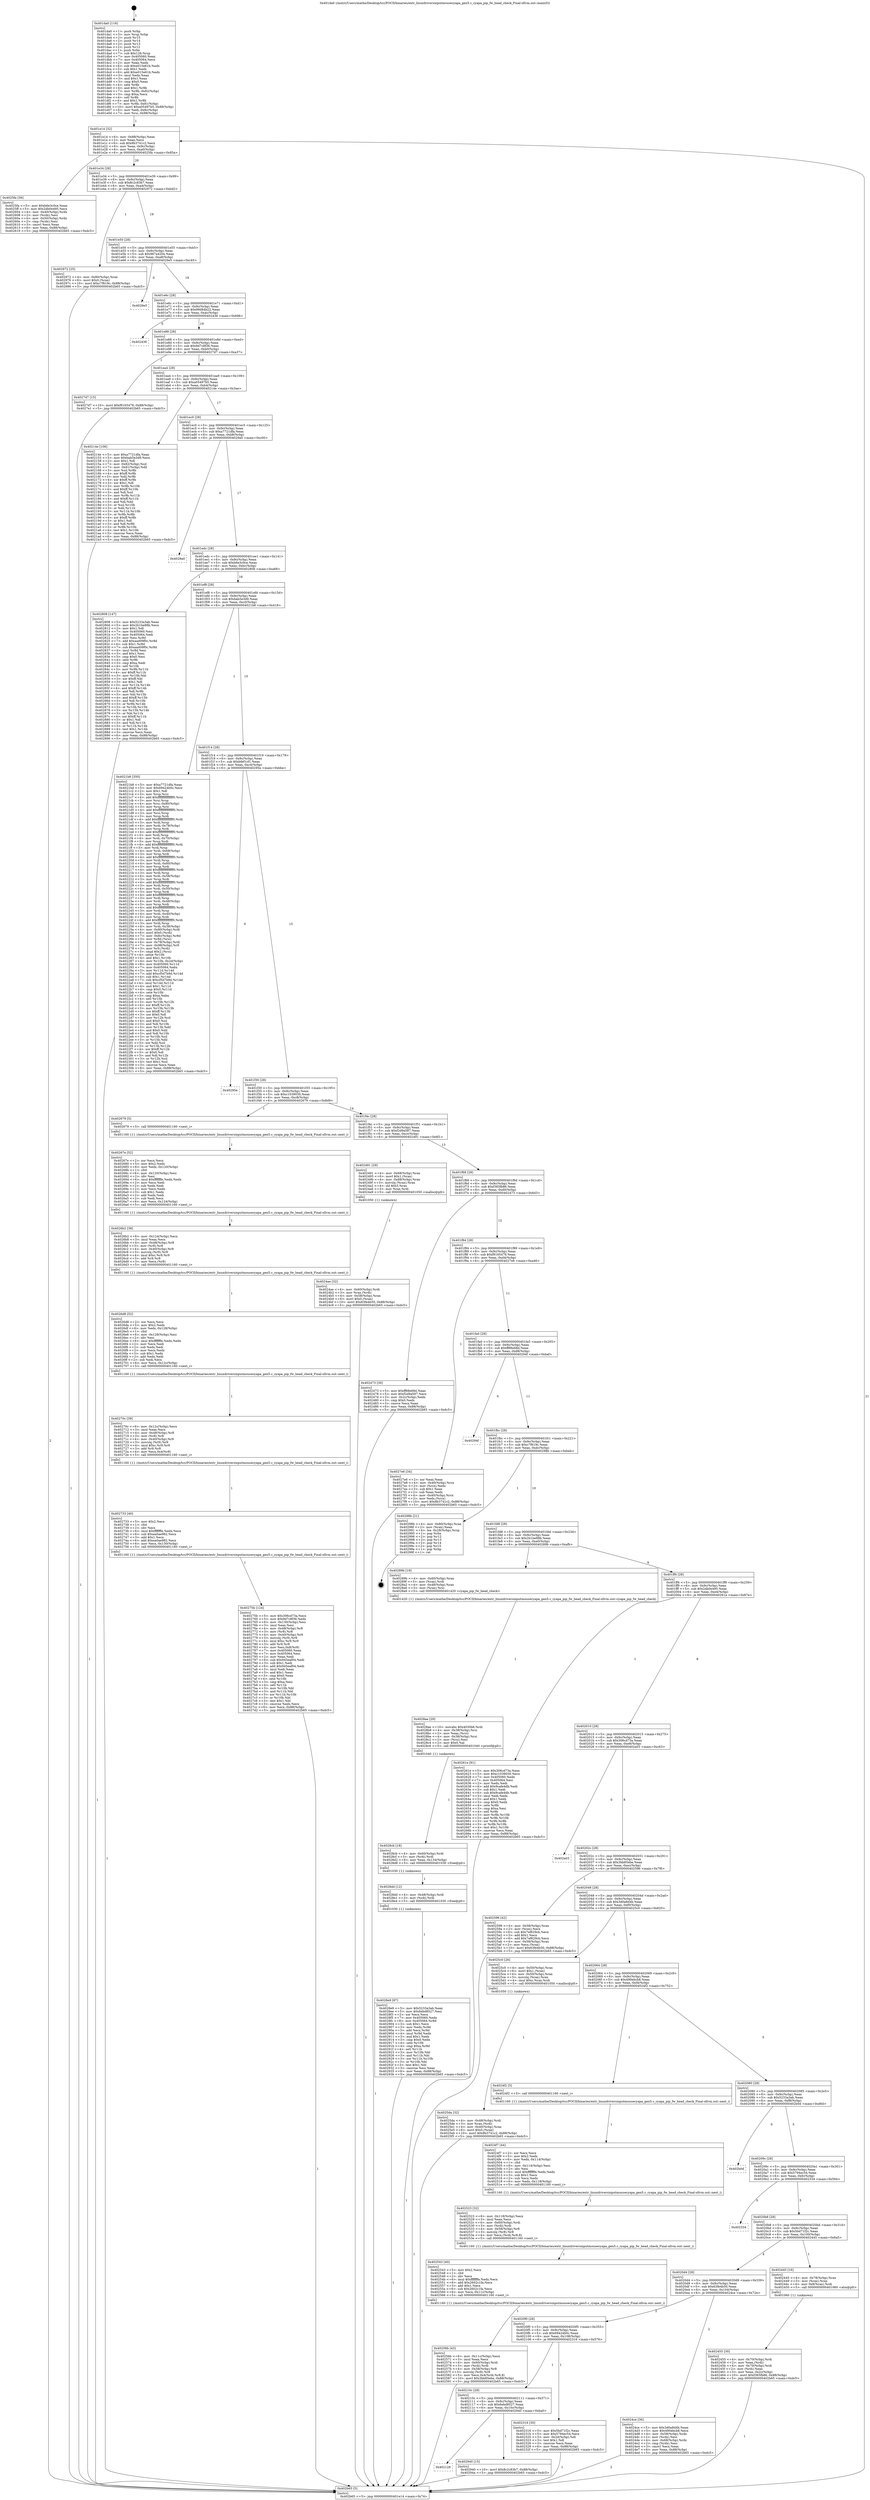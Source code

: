 digraph "0x401da0" {
  label = "0x401da0 (/mnt/c/Users/mathe/Desktop/tcc/POCII/binaries/extr_linuxdriversinputmousecyapa_gen5.c_cyapa_pip_fw_head_check_Final-ollvm.out::main(0))"
  labelloc = "t"
  node[shape=record]

  Entry [label="",width=0.3,height=0.3,shape=circle,fillcolor=black,style=filled]
  "0x401e14" [label="{
     0x401e14 [32]\l
     | [instrs]\l
     &nbsp;&nbsp;0x401e14 \<+6\>: mov -0x88(%rbp),%eax\l
     &nbsp;&nbsp;0x401e1a \<+2\>: mov %eax,%ecx\l
     &nbsp;&nbsp;0x401e1c \<+6\>: sub $0x8b3741c2,%ecx\l
     &nbsp;&nbsp;0x401e22 \<+6\>: mov %eax,-0x9c(%rbp)\l
     &nbsp;&nbsp;0x401e28 \<+6\>: mov %ecx,-0xa0(%rbp)\l
     &nbsp;&nbsp;0x401e2e \<+6\>: je 00000000004025fa \<main+0x85a\>\l
  }"]
  "0x4025fa" [label="{
     0x4025fa [36]\l
     | [instrs]\l
     &nbsp;&nbsp;0x4025fa \<+5\>: mov $0xb6e3c0ce,%eax\l
     &nbsp;&nbsp;0x4025ff \<+5\>: mov $0x2db0e495,%ecx\l
     &nbsp;&nbsp;0x402604 \<+4\>: mov -0x40(%rbp),%rdx\l
     &nbsp;&nbsp;0x402608 \<+2\>: mov (%rdx),%esi\l
     &nbsp;&nbsp;0x40260a \<+4\>: mov -0x50(%rbp),%rdx\l
     &nbsp;&nbsp;0x40260e \<+2\>: cmp (%rdx),%esi\l
     &nbsp;&nbsp;0x402610 \<+3\>: cmovl %ecx,%eax\l
     &nbsp;&nbsp;0x402613 \<+6\>: mov %eax,-0x88(%rbp)\l
     &nbsp;&nbsp;0x402619 \<+5\>: jmp 0000000000402b65 \<main+0xdc5\>\l
  }"]
  "0x401e34" [label="{
     0x401e34 [28]\l
     | [instrs]\l
     &nbsp;&nbsp;0x401e34 \<+5\>: jmp 0000000000401e39 \<main+0x99\>\l
     &nbsp;&nbsp;0x401e39 \<+6\>: mov -0x9c(%rbp),%eax\l
     &nbsp;&nbsp;0x401e3f \<+5\>: sub $0x8c2c83b7,%eax\l
     &nbsp;&nbsp;0x401e44 \<+6\>: mov %eax,-0xa4(%rbp)\l
     &nbsp;&nbsp;0x401e4a \<+6\>: je 0000000000402972 \<main+0xbd2\>\l
  }"]
  Exit [label="",width=0.3,height=0.3,shape=circle,fillcolor=black,style=filled,peripheries=2]
  "0x402972" [label="{
     0x402972 [25]\l
     | [instrs]\l
     &nbsp;&nbsp;0x402972 \<+4\>: mov -0x80(%rbp),%rax\l
     &nbsp;&nbsp;0x402976 \<+6\>: movl $0x0,(%rax)\l
     &nbsp;&nbsp;0x40297c \<+10\>: movl $0xc7f619c,-0x88(%rbp)\l
     &nbsp;&nbsp;0x402986 \<+5\>: jmp 0000000000402b65 \<main+0xdc5\>\l
  }"]
  "0x401e50" [label="{
     0x401e50 [28]\l
     | [instrs]\l
     &nbsp;&nbsp;0x401e50 \<+5\>: jmp 0000000000401e55 \<main+0xb5\>\l
     &nbsp;&nbsp;0x401e55 \<+6\>: mov -0x9c(%rbp),%eax\l
     &nbsp;&nbsp;0x401e5b \<+5\>: sub $0x967a420e,%eax\l
     &nbsp;&nbsp;0x401e60 \<+6\>: mov %eax,-0xa8(%rbp)\l
     &nbsp;&nbsp;0x401e66 \<+6\>: je 00000000004029e5 \<main+0xc45\>\l
  }"]
  "0x402128" [label="{
     0x402128\l
  }", style=dashed]
  "0x4029e5" [label="{
     0x4029e5\l
  }", style=dashed]
  "0x401e6c" [label="{
     0x401e6c [28]\l
     | [instrs]\l
     &nbsp;&nbsp;0x401e6c \<+5\>: jmp 0000000000401e71 \<main+0xd1\>\l
     &nbsp;&nbsp;0x401e71 \<+6\>: mov -0x9c(%rbp),%eax\l
     &nbsp;&nbsp;0x401e77 \<+5\>: sub $0x99d84b22,%eax\l
     &nbsp;&nbsp;0x401e7c \<+6\>: mov %eax,-0xac(%rbp)\l
     &nbsp;&nbsp;0x401e82 \<+6\>: je 0000000000402436 \<main+0x696\>\l
  }"]
  "0x402940" [label="{
     0x402940 [15]\l
     | [instrs]\l
     &nbsp;&nbsp;0x402940 \<+10\>: movl $0x8c2c83b7,-0x88(%rbp)\l
     &nbsp;&nbsp;0x40294a \<+5\>: jmp 0000000000402b65 \<main+0xdc5\>\l
  }"]
  "0x402436" [label="{
     0x402436\l
  }", style=dashed]
  "0x401e88" [label="{
     0x401e88 [28]\l
     | [instrs]\l
     &nbsp;&nbsp;0x401e88 \<+5\>: jmp 0000000000401e8d \<main+0xed\>\l
     &nbsp;&nbsp;0x401e8d \<+6\>: mov -0x9c(%rbp),%eax\l
     &nbsp;&nbsp;0x401e93 \<+5\>: sub $0x9d7c8f36,%eax\l
     &nbsp;&nbsp;0x401e98 \<+6\>: mov %eax,-0xb0(%rbp)\l
     &nbsp;&nbsp;0x401e9e \<+6\>: je 00000000004027d7 \<main+0xa37\>\l
  }"]
  "0x4028e9" [label="{
     0x4028e9 [87]\l
     | [instrs]\l
     &nbsp;&nbsp;0x4028e9 \<+5\>: mov $0x5233a3ab,%eax\l
     &nbsp;&nbsp;0x4028ee \<+5\>: mov $0x6ebd8527,%esi\l
     &nbsp;&nbsp;0x4028f3 \<+2\>: xor %ecx,%ecx\l
     &nbsp;&nbsp;0x4028f5 \<+7\>: mov 0x405060,%edx\l
     &nbsp;&nbsp;0x4028fc \<+8\>: mov 0x405064,%r8d\l
     &nbsp;&nbsp;0x402904 \<+3\>: sub $0x1,%ecx\l
     &nbsp;&nbsp;0x402907 \<+3\>: mov %edx,%r9d\l
     &nbsp;&nbsp;0x40290a \<+3\>: add %ecx,%r9d\l
     &nbsp;&nbsp;0x40290d \<+4\>: imul %r9d,%edx\l
     &nbsp;&nbsp;0x402911 \<+3\>: and $0x1,%edx\l
     &nbsp;&nbsp;0x402914 \<+3\>: cmp $0x0,%edx\l
     &nbsp;&nbsp;0x402917 \<+4\>: sete %r10b\l
     &nbsp;&nbsp;0x40291b \<+4\>: cmp $0xa,%r8d\l
     &nbsp;&nbsp;0x40291f \<+4\>: setl %r11b\l
     &nbsp;&nbsp;0x402923 \<+3\>: mov %r10b,%bl\l
     &nbsp;&nbsp;0x402926 \<+3\>: and %r11b,%bl\l
     &nbsp;&nbsp;0x402929 \<+3\>: xor %r11b,%r10b\l
     &nbsp;&nbsp;0x40292c \<+3\>: or %r10b,%bl\l
     &nbsp;&nbsp;0x40292f \<+3\>: test $0x1,%bl\l
     &nbsp;&nbsp;0x402932 \<+3\>: cmovne %esi,%eax\l
     &nbsp;&nbsp;0x402935 \<+6\>: mov %eax,-0x88(%rbp)\l
     &nbsp;&nbsp;0x40293b \<+5\>: jmp 0000000000402b65 \<main+0xdc5\>\l
  }"]
  "0x4027d7" [label="{
     0x4027d7 [15]\l
     | [instrs]\l
     &nbsp;&nbsp;0x4027d7 \<+10\>: movl $0xf9165478,-0x88(%rbp)\l
     &nbsp;&nbsp;0x4027e1 \<+5\>: jmp 0000000000402b65 \<main+0xdc5\>\l
  }"]
  "0x401ea4" [label="{
     0x401ea4 [28]\l
     | [instrs]\l
     &nbsp;&nbsp;0x401ea4 \<+5\>: jmp 0000000000401ea9 \<main+0x109\>\l
     &nbsp;&nbsp;0x401ea9 \<+6\>: mov -0x9c(%rbp),%eax\l
     &nbsp;&nbsp;0x401eaf \<+5\>: sub $0xa05497b5,%eax\l
     &nbsp;&nbsp;0x401eb4 \<+6\>: mov %eax,-0xb4(%rbp)\l
     &nbsp;&nbsp;0x401eba \<+6\>: je 000000000040214e \<main+0x3ae\>\l
  }"]
  "0x4028dd" [label="{
     0x4028dd [12]\l
     | [instrs]\l
     &nbsp;&nbsp;0x4028dd \<+4\>: mov -0x48(%rbp),%rdi\l
     &nbsp;&nbsp;0x4028e1 \<+3\>: mov (%rdi),%rdi\l
     &nbsp;&nbsp;0x4028e4 \<+5\>: call 0000000000401030 \<free@plt\>\l
     | [calls]\l
     &nbsp;&nbsp;0x401030 \{1\} (unknown)\l
  }"]
  "0x40214e" [label="{
     0x40214e [106]\l
     | [instrs]\l
     &nbsp;&nbsp;0x40214e \<+5\>: mov $0xa7721dfa,%eax\l
     &nbsp;&nbsp;0x402153 \<+5\>: mov $0xbab5e3d9,%ecx\l
     &nbsp;&nbsp;0x402158 \<+2\>: mov $0x1,%dl\l
     &nbsp;&nbsp;0x40215a \<+7\>: mov -0x82(%rbp),%sil\l
     &nbsp;&nbsp;0x402161 \<+7\>: mov -0x81(%rbp),%dil\l
     &nbsp;&nbsp;0x402168 \<+3\>: mov %sil,%r8b\l
     &nbsp;&nbsp;0x40216b \<+4\>: xor $0xff,%r8b\l
     &nbsp;&nbsp;0x40216f \<+3\>: mov %dil,%r9b\l
     &nbsp;&nbsp;0x402172 \<+4\>: xor $0xff,%r9b\l
     &nbsp;&nbsp;0x402176 \<+3\>: xor $0x1,%dl\l
     &nbsp;&nbsp;0x402179 \<+3\>: mov %r8b,%r10b\l
     &nbsp;&nbsp;0x40217c \<+4\>: and $0xff,%r10b\l
     &nbsp;&nbsp;0x402180 \<+3\>: and %dl,%sil\l
     &nbsp;&nbsp;0x402183 \<+3\>: mov %r9b,%r11b\l
     &nbsp;&nbsp;0x402186 \<+4\>: and $0xff,%r11b\l
     &nbsp;&nbsp;0x40218a \<+3\>: and %dl,%dil\l
     &nbsp;&nbsp;0x40218d \<+3\>: or %sil,%r10b\l
     &nbsp;&nbsp;0x402190 \<+3\>: or %dil,%r11b\l
     &nbsp;&nbsp;0x402193 \<+3\>: xor %r11b,%r10b\l
     &nbsp;&nbsp;0x402196 \<+3\>: or %r9b,%r8b\l
     &nbsp;&nbsp;0x402199 \<+4\>: xor $0xff,%r8b\l
     &nbsp;&nbsp;0x40219d \<+3\>: or $0x1,%dl\l
     &nbsp;&nbsp;0x4021a0 \<+3\>: and %dl,%r8b\l
     &nbsp;&nbsp;0x4021a3 \<+3\>: or %r8b,%r10b\l
     &nbsp;&nbsp;0x4021a6 \<+4\>: test $0x1,%r10b\l
     &nbsp;&nbsp;0x4021aa \<+3\>: cmovne %ecx,%eax\l
     &nbsp;&nbsp;0x4021ad \<+6\>: mov %eax,-0x88(%rbp)\l
     &nbsp;&nbsp;0x4021b3 \<+5\>: jmp 0000000000402b65 \<main+0xdc5\>\l
  }"]
  "0x401ec0" [label="{
     0x401ec0 [28]\l
     | [instrs]\l
     &nbsp;&nbsp;0x401ec0 \<+5\>: jmp 0000000000401ec5 \<main+0x125\>\l
     &nbsp;&nbsp;0x401ec5 \<+6\>: mov -0x9c(%rbp),%eax\l
     &nbsp;&nbsp;0x401ecb \<+5\>: sub $0xa7721dfa,%eax\l
     &nbsp;&nbsp;0x401ed0 \<+6\>: mov %eax,-0xb8(%rbp)\l
     &nbsp;&nbsp;0x401ed6 \<+6\>: je 00000000004029a0 \<main+0xc00\>\l
  }"]
  "0x402b65" [label="{
     0x402b65 [5]\l
     | [instrs]\l
     &nbsp;&nbsp;0x402b65 \<+5\>: jmp 0000000000401e14 \<main+0x74\>\l
  }"]
  "0x401da0" [label="{
     0x401da0 [116]\l
     | [instrs]\l
     &nbsp;&nbsp;0x401da0 \<+1\>: push %rbp\l
     &nbsp;&nbsp;0x401da1 \<+3\>: mov %rsp,%rbp\l
     &nbsp;&nbsp;0x401da4 \<+2\>: push %r15\l
     &nbsp;&nbsp;0x401da6 \<+2\>: push %r14\l
     &nbsp;&nbsp;0x401da8 \<+2\>: push %r13\l
     &nbsp;&nbsp;0x401daa \<+2\>: push %r12\l
     &nbsp;&nbsp;0x401dac \<+1\>: push %rbx\l
     &nbsp;&nbsp;0x401dad \<+7\>: sub $0x128,%rsp\l
     &nbsp;&nbsp;0x401db4 \<+7\>: mov 0x405060,%eax\l
     &nbsp;&nbsp;0x401dbb \<+7\>: mov 0x405064,%ecx\l
     &nbsp;&nbsp;0x401dc2 \<+2\>: mov %eax,%edx\l
     &nbsp;&nbsp;0x401dc4 \<+6\>: sub $0xe015e61b,%edx\l
     &nbsp;&nbsp;0x401dca \<+3\>: sub $0x1,%edx\l
     &nbsp;&nbsp;0x401dcd \<+6\>: add $0xe015e61b,%edx\l
     &nbsp;&nbsp;0x401dd3 \<+3\>: imul %edx,%eax\l
     &nbsp;&nbsp;0x401dd6 \<+3\>: and $0x1,%eax\l
     &nbsp;&nbsp;0x401dd9 \<+3\>: cmp $0x0,%eax\l
     &nbsp;&nbsp;0x401ddc \<+4\>: sete %r8b\l
     &nbsp;&nbsp;0x401de0 \<+4\>: and $0x1,%r8b\l
     &nbsp;&nbsp;0x401de4 \<+7\>: mov %r8b,-0x82(%rbp)\l
     &nbsp;&nbsp;0x401deb \<+3\>: cmp $0xa,%ecx\l
     &nbsp;&nbsp;0x401dee \<+4\>: setl %r8b\l
     &nbsp;&nbsp;0x401df2 \<+4\>: and $0x1,%r8b\l
     &nbsp;&nbsp;0x401df6 \<+7\>: mov %r8b,-0x81(%rbp)\l
     &nbsp;&nbsp;0x401dfd \<+10\>: movl $0xa05497b5,-0x88(%rbp)\l
     &nbsp;&nbsp;0x401e07 \<+6\>: mov %edi,-0x8c(%rbp)\l
     &nbsp;&nbsp;0x401e0d \<+7\>: mov %rsi,-0x98(%rbp)\l
  }"]
  "0x4028cb" [label="{
     0x4028cb [18]\l
     | [instrs]\l
     &nbsp;&nbsp;0x4028cb \<+4\>: mov -0x60(%rbp),%rdi\l
     &nbsp;&nbsp;0x4028cf \<+3\>: mov (%rdi),%rdi\l
     &nbsp;&nbsp;0x4028d2 \<+6\>: mov %eax,-0x134(%rbp)\l
     &nbsp;&nbsp;0x4028d8 \<+5\>: call 0000000000401030 \<free@plt\>\l
     | [calls]\l
     &nbsp;&nbsp;0x401030 \{1\} (unknown)\l
  }"]
  "0x4029a0" [label="{
     0x4029a0\l
  }", style=dashed]
  "0x401edc" [label="{
     0x401edc [28]\l
     | [instrs]\l
     &nbsp;&nbsp;0x401edc \<+5\>: jmp 0000000000401ee1 \<main+0x141\>\l
     &nbsp;&nbsp;0x401ee1 \<+6\>: mov -0x9c(%rbp),%eax\l
     &nbsp;&nbsp;0x401ee7 \<+5\>: sub $0xb6e3c0ce,%eax\l
     &nbsp;&nbsp;0x401eec \<+6\>: mov %eax,-0xbc(%rbp)\l
     &nbsp;&nbsp;0x401ef2 \<+6\>: je 0000000000402808 \<main+0xa68\>\l
  }"]
  "0x4028ae" [label="{
     0x4028ae [29]\l
     | [instrs]\l
     &nbsp;&nbsp;0x4028ae \<+10\>: movabs $0x4030b6,%rdi\l
     &nbsp;&nbsp;0x4028b8 \<+4\>: mov -0x38(%rbp),%rsi\l
     &nbsp;&nbsp;0x4028bc \<+2\>: mov %eax,(%rsi)\l
     &nbsp;&nbsp;0x4028be \<+4\>: mov -0x38(%rbp),%rsi\l
     &nbsp;&nbsp;0x4028c2 \<+2\>: mov (%rsi),%esi\l
     &nbsp;&nbsp;0x4028c4 \<+2\>: mov $0x0,%al\l
     &nbsp;&nbsp;0x4028c6 \<+5\>: call 0000000000401040 \<printf@plt\>\l
     | [calls]\l
     &nbsp;&nbsp;0x401040 \{1\} (unknown)\l
  }"]
  "0x402808" [label="{
     0x402808 [147]\l
     | [instrs]\l
     &nbsp;&nbsp;0x402808 \<+5\>: mov $0x5233a3ab,%eax\l
     &nbsp;&nbsp;0x40280d \<+5\>: mov $0x2b1be88b,%ecx\l
     &nbsp;&nbsp;0x402812 \<+2\>: mov $0x1,%dl\l
     &nbsp;&nbsp;0x402814 \<+7\>: mov 0x405060,%esi\l
     &nbsp;&nbsp;0x40281b \<+7\>: mov 0x405064,%edi\l
     &nbsp;&nbsp;0x402822 \<+3\>: mov %esi,%r8d\l
     &nbsp;&nbsp;0x402825 \<+7\>: add $0xaad09f0c,%r8d\l
     &nbsp;&nbsp;0x40282c \<+4\>: sub $0x1,%r8d\l
     &nbsp;&nbsp;0x402830 \<+7\>: sub $0xaad09f0c,%r8d\l
     &nbsp;&nbsp;0x402837 \<+4\>: imul %r8d,%esi\l
     &nbsp;&nbsp;0x40283b \<+3\>: and $0x1,%esi\l
     &nbsp;&nbsp;0x40283e \<+3\>: cmp $0x0,%esi\l
     &nbsp;&nbsp;0x402841 \<+4\>: sete %r9b\l
     &nbsp;&nbsp;0x402845 \<+3\>: cmp $0xa,%edi\l
     &nbsp;&nbsp;0x402848 \<+4\>: setl %r10b\l
     &nbsp;&nbsp;0x40284c \<+3\>: mov %r9b,%r11b\l
     &nbsp;&nbsp;0x40284f \<+4\>: xor $0xff,%r11b\l
     &nbsp;&nbsp;0x402853 \<+3\>: mov %r10b,%bl\l
     &nbsp;&nbsp;0x402856 \<+3\>: xor $0xff,%bl\l
     &nbsp;&nbsp;0x402859 \<+3\>: xor $0x1,%dl\l
     &nbsp;&nbsp;0x40285c \<+3\>: mov %r11b,%r14b\l
     &nbsp;&nbsp;0x40285f \<+4\>: and $0xff,%r14b\l
     &nbsp;&nbsp;0x402863 \<+3\>: and %dl,%r9b\l
     &nbsp;&nbsp;0x402866 \<+3\>: mov %bl,%r15b\l
     &nbsp;&nbsp;0x402869 \<+4\>: and $0xff,%r15b\l
     &nbsp;&nbsp;0x40286d \<+3\>: and %dl,%r10b\l
     &nbsp;&nbsp;0x402870 \<+3\>: or %r9b,%r14b\l
     &nbsp;&nbsp;0x402873 \<+3\>: or %r10b,%r15b\l
     &nbsp;&nbsp;0x402876 \<+3\>: xor %r15b,%r14b\l
     &nbsp;&nbsp;0x402879 \<+3\>: or %bl,%r11b\l
     &nbsp;&nbsp;0x40287c \<+4\>: xor $0xff,%r11b\l
     &nbsp;&nbsp;0x402880 \<+3\>: or $0x1,%dl\l
     &nbsp;&nbsp;0x402883 \<+3\>: and %dl,%r11b\l
     &nbsp;&nbsp;0x402886 \<+3\>: or %r11b,%r14b\l
     &nbsp;&nbsp;0x402889 \<+4\>: test $0x1,%r14b\l
     &nbsp;&nbsp;0x40288d \<+3\>: cmovne %ecx,%eax\l
     &nbsp;&nbsp;0x402890 \<+6\>: mov %eax,-0x88(%rbp)\l
     &nbsp;&nbsp;0x402896 \<+5\>: jmp 0000000000402b65 \<main+0xdc5\>\l
  }"]
  "0x401ef8" [label="{
     0x401ef8 [28]\l
     | [instrs]\l
     &nbsp;&nbsp;0x401ef8 \<+5\>: jmp 0000000000401efd \<main+0x15d\>\l
     &nbsp;&nbsp;0x401efd \<+6\>: mov -0x9c(%rbp),%eax\l
     &nbsp;&nbsp;0x401f03 \<+5\>: sub $0xbab5e3d9,%eax\l
     &nbsp;&nbsp;0x401f08 \<+6\>: mov %eax,-0xc0(%rbp)\l
     &nbsp;&nbsp;0x401f0e \<+6\>: je 00000000004021b8 \<main+0x418\>\l
  }"]
  "0x40275b" [label="{
     0x40275b [124]\l
     | [instrs]\l
     &nbsp;&nbsp;0x40275b \<+5\>: mov $0x306cd73a,%ecx\l
     &nbsp;&nbsp;0x402760 \<+5\>: mov $0x9d7c8f36,%edx\l
     &nbsp;&nbsp;0x402765 \<+6\>: mov -0x130(%rbp),%esi\l
     &nbsp;&nbsp;0x40276b \<+3\>: imul %eax,%esi\l
     &nbsp;&nbsp;0x40276e \<+4\>: mov -0x48(%rbp),%r8\l
     &nbsp;&nbsp;0x402772 \<+3\>: mov (%r8),%r8\l
     &nbsp;&nbsp;0x402775 \<+4\>: mov -0x40(%rbp),%r9\l
     &nbsp;&nbsp;0x402779 \<+3\>: movslq (%r9),%r9\l
     &nbsp;&nbsp;0x40277c \<+4\>: imul $0xc,%r9,%r9\l
     &nbsp;&nbsp;0x402780 \<+3\>: add %r9,%r8\l
     &nbsp;&nbsp;0x402783 \<+4\>: mov %esi,0x8(%r8)\l
     &nbsp;&nbsp;0x402787 \<+7\>: mov 0x405060,%eax\l
     &nbsp;&nbsp;0x40278e \<+7\>: mov 0x405064,%esi\l
     &nbsp;&nbsp;0x402795 \<+2\>: mov %eax,%edi\l
     &nbsp;&nbsp;0x402797 \<+6\>: sub $0x945eaf04,%edi\l
     &nbsp;&nbsp;0x40279d \<+3\>: sub $0x1,%edi\l
     &nbsp;&nbsp;0x4027a0 \<+6\>: add $0x945eaf04,%edi\l
     &nbsp;&nbsp;0x4027a6 \<+3\>: imul %edi,%eax\l
     &nbsp;&nbsp;0x4027a9 \<+3\>: and $0x1,%eax\l
     &nbsp;&nbsp;0x4027ac \<+3\>: cmp $0x0,%eax\l
     &nbsp;&nbsp;0x4027af \<+4\>: sete %r10b\l
     &nbsp;&nbsp;0x4027b3 \<+3\>: cmp $0xa,%esi\l
     &nbsp;&nbsp;0x4027b6 \<+4\>: setl %r11b\l
     &nbsp;&nbsp;0x4027ba \<+3\>: mov %r10b,%bl\l
     &nbsp;&nbsp;0x4027bd \<+3\>: and %r11b,%bl\l
     &nbsp;&nbsp;0x4027c0 \<+3\>: xor %r11b,%r10b\l
     &nbsp;&nbsp;0x4027c3 \<+3\>: or %r10b,%bl\l
     &nbsp;&nbsp;0x4027c6 \<+3\>: test $0x1,%bl\l
     &nbsp;&nbsp;0x4027c9 \<+3\>: cmovne %edx,%ecx\l
     &nbsp;&nbsp;0x4027cc \<+6\>: mov %ecx,-0x88(%rbp)\l
     &nbsp;&nbsp;0x4027d2 \<+5\>: jmp 0000000000402b65 \<main+0xdc5\>\l
  }"]
  "0x4021b8" [label="{
     0x4021b8 [350]\l
     | [instrs]\l
     &nbsp;&nbsp;0x4021b8 \<+5\>: mov $0xa7721dfa,%eax\l
     &nbsp;&nbsp;0x4021bd \<+5\>: mov $0x69424b0c,%ecx\l
     &nbsp;&nbsp;0x4021c2 \<+2\>: mov $0x1,%dl\l
     &nbsp;&nbsp;0x4021c4 \<+3\>: mov %rsp,%rsi\l
     &nbsp;&nbsp;0x4021c7 \<+4\>: add $0xfffffffffffffff0,%rsi\l
     &nbsp;&nbsp;0x4021cb \<+3\>: mov %rsi,%rsp\l
     &nbsp;&nbsp;0x4021ce \<+4\>: mov %rsi,-0x80(%rbp)\l
     &nbsp;&nbsp;0x4021d2 \<+3\>: mov %rsp,%rsi\l
     &nbsp;&nbsp;0x4021d5 \<+4\>: add $0xfffffffffffffff0,%rsi\l
     &nbsp;&nbsp;0x4021d9 \<+3\>: mov %rsi,%rsp\l
     &nbsp;&nbsp;0x4021dc \<+3\>: mov %rsp,%rdi\l
     &nbsp;&nbsp;0x4021df \<+4\>: add $0xfffffffffffffff0,%rdi\l
     &nbsp;&nbsp;0x4021e3 \<+3\>: mov %rdi,%rsp\l
     &nbsp;&nbsp;0x4021e6 \<+4\>: mov %rdi,-0x78(%rbp)\l
     &nbsp;&nbsp;0x4021ea \<+3\>: mov %rsp,%rdi\l
     &nbsp;&nbsp;0x4021ed \<+4\>: add $0xfffffffffffffff0,%rdi\l
     &nbsp;&nbsp;0x4021f1 \<+3\>: mov %rdi,%rsp\l
     &nbsp;&nbsp;0x4021f4 \<+4\>: mov %rdi,-0x70(%rbp)\l
     &nbsp;&nbsp;0x4021f8 \<+3\>: mov %rsp,%rdi\l
     &nbsp;&nbsp;0x4021fb \<+4\>: add $0xfffffffffffffff0,%rdi\l
     &nbsp;&nbsp;0x4021ff \<+3\>: mov %rdi,%rsp\l
     &nbsp;&nbsp;0x402202 \<+4\>: mov %rdi,-0x68(%rbp)\l
     &nbsp;&nbsp;0x402206 \<+3\>: mov %rsp,%rdi\l
     &nbsp;&nbsp;0x402209 \<+4\>: add $0xfffffffffffffff0,%rdi\l
     &nbsp;&nbsp;0x40220d \<+3\>: mov %rdi,%rsp\l
     &nbsp;&nbsp;0x402210 \<+4\>: mov %rdi,-0x60(%rbp)\l
     &nbsp;&nbsp;0x402214 \<+3\>: mov %rsp,%rdi\l
     &nbsp;&nbsp;0x402217 \<+4\>: add $0xfffffffffffffff0,%rdi\l
     &nbsp;&nbsp;0x40221b \<+3\>: mov %rdi,%rsp\l
     &nbsp;&nbsp;0x40221e \<+4\>: mov %rdi,-0x58(%rbp)\l
     &nbsp;&nbsp;0x402222 \<+3\>: mov %rsp,%rdi\l
     &nbsp;&nbsp;0x402225 \<+4\>: add $0xfffffffffffffff0,%rdi\l
     &nbsp;&nbsp;0x402229 \<+3\>: mov %rdi,%rsp\l
     &nbsp;&nbsp;0x40222c \<+4\>: mov %rdi,-0x50(%rbp)\l
     &nbsp;&nbsp;0x402230 \<+3\>: mov %rsp,%rdi\l
     &nbsp;&nbsp;0x402233 \<+4\>: add $0xfffffffffffffff0,%rdi\l
     &nbsp;&nbsp;0x402237 \<+3\>: mov %rdi,%rsp\l
     &nbsp;&nbsp;0x40223a \<+4\>: mov %rdi,-0x48(%rbp)\l
     &nbsp;&nbsp;0x40223e \<+3\>: mov %rsp,%rdi\l
     &nbsp;&nbsp;0x402241 \<+4\>: add $0xfffffffffffffff0,%rdi\l
     &nbsp;&nbsp;0x402245 \<+3\>: mov %rdi,%rsp\l
     &nbsp;&nbsp;0x402248 \<+4\>: mov %rdi,-0x40(%rbp)\l
     &nbsp;&nbsp;0x40224c \<+3\>: mov %rsp,%rdi\l
     &nbsp;&nbsp;0x40224f \<+4\>: add $0xfffffffffffffff0,%rdi\l
     &nbsp;&nbsp;0x402253 \<+3\>: mov %rdi,%rsp\l
     &nbsp;&nbsp;0x402256 \<+4\>: mov %rdi,-0x38(%rbp)\l
     &nbsp;&nbsp;0x40225a \<+4\>: mov -0x80(%rbp),%rdi\l
     &nbsp;&nbsp;0x40225e \<+6\>: movl $0x0,(%rdi)\l
     &nbsp;&nbsp;0x402264 \<+7\>: mov -0x8c(%rbp),%r8d\l
     &nbsp;&nbsp;0x40226b \<+3\>: mov %r8d,(%rsi)\l
     &nbsp;&nbsp;0x40226e \<+4\>: mov -0x78(%rbp),%rdi\l
     &nbsp;&nbsp;0x402272 \<+7\>: mov -0x98(%rbp),%r9\l
     &nbsp;&nbsp;0x402279 \<+3\>: mov %r9,(%rdi)\l
     &nbsp;&nbsp;0x40227c \<+3\>: cmpl $0x2,(%rsi)\l
     &nbsp;&nbsp;0x40227f \<+4\>: setne %r10b\l
     &nbsp;&nbsp;0x402283 \<+4\>: and $0x1,%r10b\l
     &nbsp;&nbsp;0x402287 \<+4\>: mov %r10b,-0x2d(%rbp)\l
     &nbsp;&nbsp;0x40228b \<+8\>: mov 0x405060,%r11d\l
     &nbsp;&nbsp;0x402293 \<+7\>: mov 0x405064,%ebx\l
     &nbsp;&nbsp;0x40229a \<+3\>: mov %r11d,%r14d\l
     &nbsp;&nbsp;0x40229d \<+7\>: add $0xcf5d7b9d,%r14d\l
     &nbsp;&nbsp;0x4022a4 \<+4\>: sub $0x1,%r14d\l
     &nbsp;&nbsp;0x4022a8 \<+7\>: sub $0xcf5d7b9d,%r14d\l
     &nbsp;&nbsp;0x4022af \<+4\>: imul %r14d,%r11d\l
     &nbsp;&nbsp;0x4022b3 \<+4\>: and $0x1,%r11d\l
     &nbsp;&nbsp;0x4022b7 \<+4\>: cmp $0x0,%r11d\l
     &nbsp;&nbsp;0x4022bb \<+4\>: sete %r10b\l
     &nbsp;&nbsp;0x4022bf \<+3\>: cmp $0xa,%ebx\l
     &nbsp;&nbsp;0x4022c2 \<+4\>: setl %r15b\l
     &nbsp;&nbsp;0x4022c6 \<+3\>: mov %r10b,%r12b\l
     &nbsp;&nbsp;0x4022c9 \<+4\>: xor $0xff,%r12b\l
     &nbsp;&nbsp;0x4022cd \<+3\>: mov %r15b,%r13b\l
     &nbsp;&nbsp;0x4022d0 \<+4\>: xor $0xff,%r13b\l
     &nbsp;&nbsp;0x4022d4 \<+3\>: xor $0x0,%dl\l
     &nbsp;&nbsp;0x4022d7 \<+3\>: mov %r12b,%sil\l
     &nbsp;&nbsp;0x4022da \<+4\>: and $0x0,%sil\l
     &nbsp;&nbsp;0x4022de \<+3\>: and %dl,%r10b\l
     &nbsp;&nbsp;0x4022e1 \<+3\>: mov %r13b,%dil\l
     &nbsp;&nbsp;0x4022e4 \<+4\>: and $0x0,%dil\l
     &nbsp;&nbsp;0x4022e8 \<+3\>: and %dl,%r15b\l
     &nbsp;&nbsp;0x4022eb \<+3\>: or %r10b,%sil\l
     &nbsp;&nbsp;0x4022ee \<+3\>: or %r15b,%dil\l
     &nbsp;&nbsp;0x4022f1 \<+3\>: xor %dil,%sil\l
     &nbsp;&nbsp;0x4022f4 \<+3\>: or %r13b,%r12b\l
     &nbsp;&nbsp;0x4022f7 \<+4\>: xor $0xff,%r12b\l
     &nbsp;&nbsp;0x4022fb \<+3\>: or $0x0,%dl\l
     &nbsp;&nbsp;0x4022fe \<+3\>: and %dl,%r12b\l
     &nbsp;&nbsp;0x402301 \<+3\>: or %r12b,%sil\l
     &nbsp;&nbsp;0x402304 \<+4\>: test $0x1,%sil\l
     &nbsp;&nbsp;0x402308 \<+3\>: cmovne %ecx,%eax\l
     &nbsp;&nbsp;0x40230b \<+6\>: mov %eax,-0x88(%rbp)\l
     &nbsp;&nbsp;0x402311 \<+5\>: jmp 0000000000402b65 \<main+0xdc5\>\l
  }"]
  "0x401f14" [label="{
     0x401f14 [28]\l
     | [instrs]\l
     &nbsp;&nbsp;0x401f14 \<+5\>: jmp 0000000000401f19 \<main+0x179\>\l
     &nbsp;&nbsp;0x401f19 \<+6\>: mov -0x9c(%rbp),%eax\l
     &nbsp;&nbsp;0x401f1f \<+5\>: sub $0xbfef1cf1,%eax\l
     &nbsp;&nbsp;0x401f24 \<+6\>: mov %eax,-0xc4(%rbp)\l
     &nbsp;&nbsp;0x401f2a \<+6\>: je 000000000040295e \<main+0xbbe\>\l
  }"]
  "0x402733" [label="{
     0x402733 [40]\l
     | [instrs]\l
     &nbsp;&nbsp;0x402733 \<+5\>: mov $0x2,%ecx\l
     &nbsp;&nbsp;0x402738 \<+1\>: cltd\l
     &nbsp;&nbsp;0x402739 \<+2\>: idiv %ecx\l
     &nbsp;&nbsp;0x40273b \<+6\>: imul $0xfffffffe,%edx,%ecx\l
     &nbsp;&nbsp;0x402741 \<+6\>: sub $0xea0ae982,%ecx\l
     &nbsp;&nbsp;0x402747 \<+3\>: add $0x1,%ecx\l
     &nbsp;&nbsp;0x40274a \<+6\>: add $0xea0ae982,%ecx\l
     &nbsp;&nbsp;0x402750 \<+6\>: mov %ecx,-0x130(%rbp)\l
     &nbsp;&nbsp;0x402756 \<+5\>: call 0000000000401160 \<next_i\>\l
     | [calls]\l
     &nbsp;&nbsp;0x401160 \{1\} (/mnt/c/Users/mathe/Desktop/tcc/POCII/binaries/extr_linuxdriversinputmousecyapa_gen5.c_cyapa_pip_fw_head_check_Final-ollvm.out::next_i)\l
  }"]
  "0x40270c" [label="{
     0x40270c [39]\l
     | [instrs]\l
     &nbsp;&nbsp;0x40270c \<+6\>: mov -0x12c(%rbp),%ecx\l
     &nbsp;&nbsp;0x402712 \<+3\>: imul %eax,%ecx\l
     &nbsp;&nbsp;0x402715 \<+4\>: mov -0x48(%rbp),%r8\l
     &nbsp;&nbsp;0x402719 \<+3\>: mov (%r8),%r8\l
     &nbsp;&nbsp;0x40271c \<+4\>: mov -0x40(%rbp),%r9\l
     &nbsp;&nbsp;0x402720 \<+3\>: movslq (%r9),%r9\l
     &nbsp;&nbsp;0x402723 \<+4\>: imul $0xc,%r9,%r9\l
     &nbsp;&nbsp;0x402727 \<+3\>: add %r9,%r8\l
     &nbsp;&nbsp;0x40272a \<+4\>: mov %ecx,0x4(%r8)\l
     &nbsp;&nbsp;0x40272e \<+5\>: call 0000000000401160 \<next_i\>\l
     | [calls]\l
     &nbsp;&nbsp;0x401160 \{1\} (/mnt/c/Users/mathe/Desktop/tcc/POCII/binaries/extr_linuxdriversinputmousecyapa_gen5.c_cyapa_pip_fw_head_check_Final-ollvm.out::next_i)\l
  }"]
  "0x40295e" [label="{
     0x40295e\l
  }", style=dashed]
  "0x401f30" [label="{
     0x401f30 [28]\l
     | [instrs]\l
     &nbsp;&nbsp;0x401f30 \<+5\>: jmp 0000000000401f35 \<main+0x195\>\l
     &nbsp;&nbsp;0x401f35 \<+6\>: mov -0x9c(%rbp),%eax\l
     &nbsp;&nbsp;0x401f3b \<+5\>: sub $0xc1039030,%eax\l
     &nbsp;&nbsp;0x401f40 \<+6\>: mov %eax,-0xc8(%rbp)\l
     &nbsp;&nbsp;0x401f46 \<+6\>: je 0000000000402679 \<main+0x8d9\>\l
  }"]
  "0x4026d8" [label="{
     0x4026d8 [52]\l
     | [instrs]\l
     &nbsp;&nbsp;0x4026d8 \<+2\>: xor %ecx,%ecx\l
     &nbsp;&nbsp;0x4026da \<+5\>: mov $0x2,%edx\l
     &nbsp;&nbsp;0x4026df \<+6\>: mov %edx,-0x128(%rbp)\l
     &nbsp;&nbsp;0x4026e5 \<+1\>: cltd\l
     &nbsp;&nbsp;0x4026e6 \<+6\>: mov -0x128(%rbp),%esi\l
     &nbsp;&nbsp;0x4026ec \<+2\>: idiv %esi\l
     &nbsp;&nbsp;0x4026ee \<+6\>: imul $0xfffffffe,%edx,%edx\l
     &nbsp;&nbsp;0x4026f4 \<+2\>: mov %ecx,%edi\l
     &nbsp;&nbsp;0x4026f6 \<+2\>: sub %edx,%edi\l
     &nbsp;&nbsp;0x4026f8 \<+2\>: mov %ecx,%edx\l
     &nbsp;&nbsp;0x4026fa \<+3\>: sub $0x1,%edx\l
     &nbsp;&nbsp;0x4026fd \<+2\>: add %edx,%edi\l
     &nbsp;&nbsp;0x4026ff \<+2\>: sub %edi,%ecx\l
     &nbsp;&nbsp;0x402701 \<+6\>: mov %ecx,-0x12c(%rbp)\l
     &nbsp;&nbsp;0x402707 \<+5\>: call 0000000000401160 \<next_i\>\l
     | [calls]\l
     &nbsp;&nbsp;0x401160 \{1\} (/mnt/c/Users/mathe/Desktop/tcc/POCII/binaries/extr_linuxdriversinputmousecyapa_gen5.c_cyapa_pip_fw_head_check_Final-ollvm.out::next_i)\l
  }"]
  "0x402679" [label="{
     0x402679 [5]\l
     | [instrs]\l
     &nbsp;&nbsp;0x402679 \<+5\>: call 0000000000401160 \<next_i\>\l
     | [calls]\l
     &nbsp;&nbsp;0x401160 \{1\} (/mnt/c/Users/mathe/Desktop/tcc/POCII/binaries/extr_linuxdriversinputmousecyapa_gen5.c_cyapa_pip_fw_head_check_Final-ollvm.out::next_i)\l
  }"]
  "0x401f4c" [label="{
     0x401f4c [28]\l
     | [instrs]\l
     &nbsp;&nbsp;0x401f4c \<+5\>: jmp 0000000000401f51 \<main+0x1b1\>\l
     &nbsp;&nbsp;0x401f51 \<+6\>: mov -0x9c(%rbp),%eax\l
     &nbsp;&nbsp;0x401f57 \<+5\>: sub $0xf2d9a587,%eax\l
     &nbsp;&nbsp;0x401f5c \<+6\>: mov %eax,-0xcc(%rbp)\l
     &nbsp;&nbsp;0x401f62 \<+6\>: je 0000000000402491 \<main+0x6f1\>\l
  }"]
  "0x4026b2" [label="{
     0x4026b2 [38]\l
     | [instrs]\l
     &nbsp;&nbsp;0x4026b2 \<+6\>: mov -0x124(%rbp),%ecx\l
     &nbsp;&nbsp;0x4026b8 \<+3\>: imul %eax,%ecx\l
     &nbsp;&nbsp;0x4026bb \<+4\>: mov -0x48(%rbp),%r8\l
     &nbsp;&nbsp;0x4026bf \<+3\>: mov (%r8),%r8\l
     &nbsp;&nbsp;0x4026c2 \<+4\>: mov -0x40(%rbp),%r9\l
     &nbsp;&nbsp;0x4026c6 \<+3\>: movslq (%r9),%r9\l
     &nbsp;&nbsp;0x4026c9 \<+4\>: imul $0xc,%r9,%r9\l
     &nbsp;&nbsp;0x4026cd \<+3\>: add %r9,%r8\l
     &nbsp;&nbsp;0x4026d0 \<+3\>: mov %ecx,(%r8)\l
     &nbsp;&nbsp;0x4026d3 \<+5\>: call 0000000000401160 \<next_i\>\l
     | [calls]\l
     &nbsp;&nbsp;0x401160 \{1\} (/mnt/c/Users/mathe/Desktop/tcc/POCII/binaries/extr_linuxdriversinputmousecyapa_gen5.c_cyapa_pip_fw_head_check_Final-ollvm.out::next_i)\l
  }"]
  "0x402491" [label="{
     0x402491 [29]\l
     | [instrs]\l
     &nbsp;&nbsp;0x402491 \<+4\>: mov -0x68(%rbp),%rax\l
     &nbsp;&nbsp;0x402495 \<+6\>: movl $0x1,(%rax)\l
     &nbsp;&nbsp;0x40249b \<+4\>: mov -0x68(%rbp),%rax\l
     &nbsp;&nbsp;0x40249f \<+3\>: movslq (%rax),%rax\l
     &nbsp;&nbsp;0x4024a2 \<+4\>: shl $0x3,%rax\l
     &nbsp;&nbsp;0x4024a6 \<+3\>: mov %rax,%rdi\l
     &nbsp;&nbsp;0x4024a9 \<+5\>: call 0000000000401050 \<malloc@plt\>\l
     | [calls]\l
     &nbsp;&nbsp;0x401050 \{1\} (unknown)\l
  }"]
  "0x401f68" [label="{
     0x401f68 [28]\l
     | [instrs]\l
     &nbsp;&nbsp;0x401f68 \<+5\>: jmp 0000000000401f6d \<main+0x1cd\>\l
     &nbsp;&nbsp;0x401f6d \<+6\>: mov -0x9c(%rbp),%eax\l
     &nbsp;&nbsp;0x401f73 \<+5\>: sub $0xf365fb86,%eax\l
     &nbsp;&nbsp;0x401f78 \<+6\>: mov %eax,-0xd0(%rbp)\l
     &nbsp;&nbsp;0x401f7e \<+6\>: je 0000000000402473 \<main+0x6d3\>\l
  }"]
  "0x40267e" [label="{
     0x40267e [52]\l
     | [instrs]\l
     &nbsp;&nbsp;0x40267e \<+2\>: xor %ecx,%ecx\l
     &nbsp;&nbsp;0x402680 \<+5\>: mov $0x2,%edx\l
     &nbsp;&nbsp;0x402685 \<+6\>: mov %edx,-0x120(%rbp)\l
     &nbsp;&nbsp;0x40268b \<+1\>: cltd\l
     &nbsp;&nbsp;0x40268c \<+6\>: mov -0x120(%rbp),%esi\l
     &nbsp;&nbsp;0x402692 \<+2\>: idiv %esi\l
     &nbsp;&nbsp;0x402694 \<+6\>: imul $0xfffffffe,%edx,%edx\l
     &nbsp;&nbsp;0x40269a \<+2\>: mov %ecx,%edi\l
     &nbsp;&nbsp;0x40269c \<+2\>: sub %edx,%edi\l
     &nbsp;&nbsp;0x40269e \<+2\>: mov %ecx,%edx\l
     &nbsp;&nbsp;0x4026a0 \<+3\>: sub $0x1,%edx\l
     &nbsp;&nbsp;0x4026a3 \<+2\>: add %edx,%edi\l
     &nbsp;&nbsp;0x4026a5 \<+2\>: sub %edi,%ecx\l
     &nbsp;&nbsp;0x4026a7 \<+6\>: mov %ecx,-0x124(%rbp)\l
     &nbsp;&nbsp;0x4026ad \<+5\>: call 0000000000401160 \<next_i\>\l
     | [calls]\l
     &nbsp;&nbsp;0x401160 \{1\} (/mnt/c/Users/mathe/Desktop/tcc/POCII/binaries/extr_linuxdriversinputmousecyapa_gen5.c_cyapa_pip_fw_head_check_Final-ollvm.out::next_i)\l
  }"]
  "0x402473" [label="{
     0x402473 [30]\l
     | [instrs]\l
     &nbsp;&nbsp;0x402473 \<+5\>: mov $0xff88e68d,%eax\l
     &nbsp;&nbsp;0x402478 \<+5\>: mov $0xf2d9a587,%ecx\l
     &nbsp;&nbsp;0x40247d \<+3\>: mov -0x2c(%rbp),%edx\l
     &nbsp;&nbsp;0x402480 \<+3\>: cmp $0x0,%edx\l
     &nbsp;&nbsp;0x402483 \<+3\>: cmove %ecx,%eax\l
     &nbsp;&nbsp;0x402486 \<+6\>: mov %eax,-0x88(%rbp)\l
     &nbsp;&nbsp;0x40248c \<+5\>: jmp 0000000000402b65 \<main+0xdc5\>\l
  }"]
  "0x401f84" [label="{
     0x401f84 [28]\l
     | [instrs]\l
     &nbsp;&nbsp;0x401f84 \<+5\>: jmp 0000000000401f89 \<main+0x1e9\>\l
     &nbsp;&nbsp;0x401f89 \<+6\>: mov -0x9c(%rbp),%eax\l
     &nbsp;&nbsp;0x401f8f \<+5\>: sub $0xf9165478,%eax\l
     &nbsp;&nbsp;0x401f94 \<+6\>: mov %eax,-0xd4(%rbp)\l
     &nbsp;&nbsp;0x401f9a \<+6\>: je 00000000004027e6 \<main+0xa46\>\l
  }"]
  "0x4025da" [label="{
     0x4025da [32]\l
     | [instrs]\l
     &nbsp;&nbsp;0x4025da \<+4\>: mov -0x48(%rbp),%rdi\l
     &nbsp;&nbsp;0x4025de \<+3\>: mov %rax,(%rdi)\l
     &nbsp;&nbsp;0x4025e1 \<+4\>: mov -0x40(%rbp),%rax\l
     &nbsp;&nbsp;0x4025e5 \<+6\>: movl $0x0,(%rax)\l
     &nbsp;&nbsp;0x4025eb \<+10\>: movl $0x8b3741c2,-0x88(%rbp)\l
     &nbsp;&nbsp;0x4025f5 \<+5\>: jmp 0000000000402b65 \<main+0xdc5\>\l
  }"]
  "0x4027e6" [label="{
     0x4027e6 [34]\l
     | [instrs]\l
     &nbsp;&nbsp;0x4027e6 \<+2\>: xor %eax,%eax\l
     &nbsp;&nbsp;0x4027e8 \<+4\>: mov -0x40(%rbp),%rcx\l
     &nbsp;&nbsp;0x4027ec \<+2\>: mov (%rcx),%edx\l
     &nbsp;&nbsp;0x4027ee \<+3\>: sub $0x1,%eax\l
     &nbsp;&nbsp;0x4027f1 \<+2\>: sub %eax,%edx\l
     &nbsp;&nbsp;0x4027f3 \<+4\>: mov -0x40(%rbp),%rcx\l
     &nbsp;&nbsp;0x4027f7 \<+2\>: mov %edx,(%rcx)\l
     &nbsp;&nbsp;0x4027f9 \<+10\>: movl $0x8b3741c2,-0x88(%rbp)\l
     &nbsp;&nbsp;0x402803 \<+5\>: jmp 0000000000402b65 \<main+0xdc5\>\l
  }"]
  "0x401fa0" [label="{
     0x401fa0 [28]\l
     | [instrs]\l
     &nbsp;&nbsp;0x401fa0 \<+5\>: jmp 0000000000401fa5 \<main+0x205\>\l
     &nbsp;&nbsp;0x401fa5 \<+6\>: mov -0x9c(%rbp),%eax\l
     &nbsp;&nbsp;0x401fab \<+5\>: sub $0xff88e68d,%eax\l
     &nbsp;&nbsp;0x401fb0 \<+6\>: mov %eax,-0xd8(%rbp)\l
     &nbsp;&nbsp;0x401fb6 \<+6\>: je 000000000040294f \<main+0xbaf\>\l
  }"]
  "0x40256b" [label="{
     0x40256b [43]\l
     | [instrs]\l
     &nbsp;&nbsp;0x40256b \<+6\>: mov -0x11c(%rbp),%ecx\l
     &nbsp;&nbsp;0x402571 \<+3\>: imul %eax,%ecx\l
     &nbsp;&nbsp;0x402574 \<+4\>: mov -0x60(%rbp),%rdi\l
     &nbsp;&nbsp;0x402578 \<+3\>: mov (%rdi),%rdi\l
     &nbsp;&nbsp;0x40257b \<+4\>: mov -0x58(%rbp),%r8\l
     &nbsp;&nbsp;0x40257f \<+3\>: movslq (%r8),%r8\l
     &nbsp;&nbsp;0x402582 \<+5\>: mov %ecx,0x4(%rdi,%r8,8)\l
     &nbsp;&nbsp;0x402587 \<+10\>: movl $0x3bb85ebe,-0x88(%rbp)\l
     &nbsp;&nbsp;0x402591 \<+5\>: jmp 0000000000402b65 \<main+0xdc5\>\l
  }"]
  "0x40294f" [label="{
     0x40294f\l
  }", style=dashed]
  "0x401fbc" [label="{
     0x401fbc [28]\l
     | [instrs]\l
     &nbsp;&nbsp;0x401fbc \<+5\>: jmp 0000000000401fc1 \<main+0x221\>\l
     &nbsp;&nbsp;0x401fc1 \<+6\>: mov -0x9c(%rbp),%eax\l
     &nbsp;&nbsp;0x401fc7 \<+5\>: sub $0xc7f619c,%eax\l
     &nbsp;&nbsp;0x401fcc \<+6\>: mov %eax,-0xdc(%rbp)\l
     &nbsp;&nbsp;0x401fd2 \<+6\>: je 000000000040298b \<main+0xbeb\>\l
  }"]
  "0x402543" [label="{
     0x402543 [40]\l
     | [instrs]\l
     &nbsp;&nbsp;0x402543 \<+5\>: mov $0x2,%ecx\l
     &nbsp;&nbsp;0x402548 \<+1\>: cltd\l
     &nbsp;&nbsp;0x402549 \<+2\>: idiv %ecx\l
     &nbsp;&nbsp;0x40254b \<+6\>: imul $0xfffffffe,%edx,%ecx\l
     &nbsp;&nbsp;0x402551 \<+6\>: add $0x2602c1fa,%ecx\l
     &nbsp;&nbsp;0x402557 \<+3\>: add $0x1,%ecx\l
     &nbsp;&nbsp;0x40255a \<+6\>: sub $0x2602c1fa,%ecx\l
     &nbsp;&nbsp;0x402560 \<+6\>: mov %ecx,-0x11c(%rbp)\l
     &nbsp;&nbsp;0x402566 \<+5\>: call 0000000000401160 \<next_i\>\l
     | [calls]\l
     &nbsp;&nbsp;0x401160 \{1\} (/mnt/c/Users/mathe/Desktop/tcc/POCII/binaries/extr_linuxdriversinputmousecyapa_gen5.c_cyapa_pip_fw_head_check_Final-ollvm.out::next_i)\l
  }"]
  "0x40298b" [label="{
     0x40298b [21]\l
     | [instrs]\l
     &nbsp;&nbsp;0x40298b \<+4\>: mov -0x80(%rbp),%rax\l
     &nbsp;&nbsp;0x40298f \<+2\>: mov (%rax),%eax\l
     &nbsp;&nbsp;0x402991 \<+4\>: lea -0x28(%rbp),%rsp\l
     &nbsp;&nbsp;0x402995 \<+1\>: pop %rbx\l
     &nbsp;&nbsp;0x402996 \<+2\>: pop %r12\l
     &nbsp;&nbsp;0x402998 \<+2\>: pop %r13\l
     &nbsp;&nbsp;0x40299a \<+2\>: pop %r14\l
     &nbsp;&nbsp;0x40299c \<+2\>: pop %r15\l
     &nbsp;&nbsp;0x40299e \<+1\>: pop %rbp\l
     &nbsp;&nbsp;0x40299f \<+1\>: ret\l
  }"]
  "0x401fd8" [label="{
     0x401fd8 [28]\l
     | [instrs]\l
     &nbsp;&nbsp;0x401fd8 \<+5\>: jmp 0000000000401fdd \<main+0x23d\>\l
     &nbsp;&nbsp;0x401fdd \<+6\>: mov -0x9c(%rbp),%eax\l
     &nbsp;&nbsp;0x401fe3 \<+5\>: sub $0x2b1be88b,%eax\l
     &nbsp;&nbsp;0x401fe8 \<+6\>: mov %eax,-0xe0(%rbp)\l
     &nbsp;&nbsp;0x401fee \<+6\>: je 000000000040289b \<main+0xafb\>\l
  }"]
  "0x402523" [label="{
     0x402523 [32]\l
     | [instrs]\l
     &nbsp;&nbsp;0x402523 \<+6\>: mov -0x118(%rbp),%ecx\l
     &nbsp;&nbsp;0x402529 \<+3\>: imul %eax,%ecx\l
     &nbsp;&nbsp;0x40252c \<+4\>: mov -0x60(%rbp),%rdi\l
     &nbsp;&nbsp;0x402530 \<+3\>: mov (%rdi),%rdi\l
     &nbsp;&nbsp;0x402533 \<+4\>: mov -0x58(%rbp),%r8\l
     &nbsp;&nbsp;0x402537 \<+3\>: movslq (%r8),%r8\l
     &nbsp;&nbsp;0x40253a \<+4\>: mov %ecx,(%rdi,%r8,8)\l
     &nbsp;&nbsp;0x40253e \<+5\>: call 0000000000401160 \<next_i\>\l
     | [calls]\l
     &nbsp;&nbsp;0x401160 \{1\} (/mnt/c/Users/mathe/Desktop/tcc/POCII/binaries/extr_linuxdriversinputmousecyapa_gen5.c_cyapa_pip_fw_head_check_Final-ollvm.out::next_i)\l
  }"]
  "0x40289b" [label="{
     0x40289b [19]\l
     | [instrs]\l
     &nbsp;&nbsp;0x40289b \<+4\>: mov -0x60(%rbp),%rax\l
     &nbsp;&nbsp;0x40289f \<+3\>: mov (%rax),%rdi\l
     &nbsp;&nbsp;0x4028a2 \<+4\>: mov -0x48(%rbp),%rax\l
     &nbsp;&nbsp;0x4028a6 \<+3\>: mov (%rax),%rsi\l
     &nbsp;&nbsp;0x4028a9 \<+5\>: call 0000000000401420 \<cyapa_pip_fw_head_check\>\l
     | [calls]\l
     &nbsp;&nbsp;0x401420 \{1\} (/mnt/c/Users/mathe/Desktop/tcc/POCII/binaries/extr_linuxdriversinputmousecyapa_gen5.c_cyapa_pip_fw_head_check_Final-ollvm.out::cyapa_pip_fw_head_check)\l
  }"]
  "0x401ff4" [label="{
     0x401ff4 [28]\l
     | [instrs]\l
     &nbsp;&nbsp;0x401ff4 \<+5\>: jmp 0000000000401ff9 \<main+0x259\>\l
     &nbsp;&nbsp;0x401ff9 \<+6\>: mov -0x9c(%rbp),%eax\l
     &nbsp;&nbsp;0x401fff \<+5\>: sub $0x2db0e495,%eax\l
     &nbsp;&nbsp;0x402004 \<+6\>: mov %eax,-0xe4(%rbp)\l
     &nbsp;&nbsp;0x40200a \<+6\>: je 000000000040261e \<main+0x87e\>\l
  }"]
  "0x4024f7" [label="{
     0x4024f7 [44]\l
     | [instrs]\l
     &nbsp;&nbsp;0x4024f7 \<+2\>: xor %ecx,%ecx\l
     &nbsp;&nbsp;0x4024f9 \<+5\>: mov $0x2,%edx\l
     &nbsp;&nbsp;0x4024fe \<+6\>: mov %edx,-0x114(%rbp)\l
     &nbsp;&nbsp;0x402504 \<+1\>: cltd\l
     &nbsp;&nbsp;0x402505 \<+6\>: mov -0x114(%rbp),%esi\l
     &nbsp;&nbsp;0x40250b \<+2\>: idiv %esi\l
     &nbsp;&nbsp;0x40250d \<+6\>: imul $0xfffffffe,%edx,%edx\l
     &nbsp;&nbsp;0x402513 \<+3\>: sub $0x1,%ecx\l
     &nbsp;&nbsp;0x402516 \<+2\>: sub %ecx,%edx\l
     &nbsp;&nbsp;0x402518 \<+6\>: mov %edx,-0x118(%rbp)\l
     &nbsp;&nbsp;0x40251e \<+5\>: call 0000000000401160 \<next_i\>\l
     | [calls]\l
     &nbsp;&nbsp;0x401160 \{1\} (/mnt/c/Users/mathe/Desktop/tcc/POCII/binaries/extr_linuxdriversinputmousecyapa_gen5.c_cyapa_pip_fw_head_check_Final-ollvm.out::next_i)\l
  }"]
  "0x40261e" [label="{
     0x40261e [91]\l
     | [instrs]\l
     &nbsp;&nbsp;0x40261e \<+5\>: mov $0x306cd73a,%eax\l
     &nbsp;&nbsp;0x402623 \<+5\>: mov $0xc1039030,%ecx\l
     &nbsp;&nbsp;0x402628 \<+7\>: mov 0x405060,%edx\l
     &nbsp;&nbsp;0x40262f \<+7\>: mov 0x405064,%esi\l
     &nbsp;&nbsp;0x402636 \<+2\>: mov %edx,%edi\l
     &nbsp;&nbsp;0x402638 \<+6\>: add $0x9cafe4db,%edi\l
     &nbsp;&nbsp;0x40263e \<+3\>: sub $0x1,%edi\l
     &nbsp;&nbsp;0x402641 \<+6\>: sub $0x9cafe4db,%edi\l
     &nbsp;&nbsp;0x402647 \<+3\>: imul %edi,%edx\l
     &nbsp;&nbsp;0x40264a \<+3\>: and $0x1,%edx\l
     &nbsp;&nbsp;0x40264d \<+3\>: cmp $0x0,%edx\l
     &nbsp;&nbsp;0x402650 \<+4\>: sete %r8b\l
     &nbsp;&nbsp;0x402654 \<+3\>: cmp $0xa,%esi\l
     &nbsp;&nbsp;0x402657 \<+4\>: setl %r9b\l
     &nbsp;&nbsp;0x40265b \<+3\>: mov %r8b,%r10b\l
     &nbsp;&nbsp;0x40265e \<+3\>: and %r9b,%r10b\l
     &nbsp;&nbsp;0x402661 \<+3\>: xor %r9b,%r8b\l
     &nbsp;&nbsp;0x402664 \<+3\>: or %r8b,%r10b\l
     &nbsp;&nbsp;0x402667 \<+4\>: test $0x1,%r10b\l
     &nbsp;&nbsp;0x40266b \<+3\>: cmovne %ecx,%eax\l
     &nbsp;&nbsp;0x40266e \<+6\>: mov %eax,-0x88(%rbp)\l
     &nbsp;&nbsp;0x402674 \<+5\>: jmp 0000000000402b65 \<main+0xdc5\>\l
  }"]
  "0x402010" [label="{
     0x402010 [28]\l
     | [instrs]\l
     &nbsp;&nbsp;0x402010 \<+5\>: jmp 0000000000402015 \<main+0x275\>\l
     &nbsp;&nbsp;0x402015 \<+6\>: mov -0x9c(%rbp),%eax\l
     &nbsp;&nbsp;0x40201b \<+5\>: sub $0x306cd73a,%eax\l
     &nbsp;&nbsp;0x402020 \<+6\>: mov %eax,-0xe8(%rbp)\l
     &nbsp;&nbsp;0x402026 \<+6\>: je 0000000000402a03 \<main+0xc63\>\l
  }"]
  "0x4024ae" [label="{
     0x4024ae [32]\l
     | [instrs]\l
     &nbsp;&nbsp;0x4024ae \<+4\>: mov -0x60(%rbp),%rdi\l
     &nbsp;&nbsp;0x4024b2 \<+3\>: mov %rax,(%rdi)\l
     &nbsp;&nbsp;0x4024b5 \<+4\>: mov -0x58(%rbp),%rax\l
     &nbsp;&nbsp;0x4024b9 \<+6\>: movl $0x0,(%rax)\l
     &nbsp;&nbsp;0x4024bf \<+10\>: movl $0x63fe4b50,-0x88(%rbp)\l
     &nbsp;&nbsp;0x4024c9 \<+5\>: jmp 0000000000402b65 \<main+0xdc5\>\l
  }"]
  "0x402a03" [label="{
     0x402a03\l
  }", style=dashed]
  "0x40202c" [label="{
     0x40202c [28]\l
     | [instrs]\l
     &nbsp;&nbsp;0x40202c \<+5\>: jmp 0000000000402031 \<main+0x291\>\l
     &nbsp;&nbsp;0x402031 \<+6\>: mov -0x9c(%rbp),%eax\l
     &nbsp;&nbsp;0x402037 \<+5\>: sub $0x3bb85ebe,%eax\l
     &nbsp;&nbsp;0x40203c \<+6\>: mov %eax,-0xec(%rbp)\l
     &nbsp;&nbsp;0x402042 \<+6\>: je 0000000000402596 \<main+0x7f6\>\l
  }"]
  "0x402455" [label="{
     0x402455 [30]\l
     | [instrs]\l
     &nbsp;&nbsp;0x402455 \<+4\>: mov -0x70(%rbp),%rdi\l
     &nbsp;&nbsp;0x402459 \<+2\>: mov %eax,(%rdi)\l
     &nbsp;&nbsp;0x40245b \<+4\>: mov -0x70(%rbp),%rdi\l
     &nbsp;&nbsp;0x40245f \<+2\>: mov (%rdi),%eax\l
     &nbsp;&nbsp;0x402461 \<+3\>: mov %eax,-0x2c(%rbp)\l
     &nbsp;&nbsp;0x402464 \<+10\>: movl $0xf365fb86,-0x88(%rbp)\l
     &nbsp;&nbsp;0x40246e \<+5\>: jmp 0000000000402b65 \<main+0xdc5\>\l
  }"]
  "0x402596" [label="{
     0x402596 [42]\l
     | [instrs]\l
     &nbsp;&nbsp;0x402596 \<+4\>: mov -0x58(%rbp),%rax\l
     &nbsp;&nbsp;0x40259a \<+2\>: mov (%rax),%ecx\l
     &nbsp;&nbsp;0x40259c \<+6\>: sub $0x7ef629cb,%ecx\l
     &nbsp;&nbsp;0x4025a2 \<+3\>: add $0x1,%ecx\l
     &nbsp;&nbsp;0x4025a5 \<+6\>: add $0x7ef629cb,%ecx\l
     &nbsp;&nbsp;0x4025ab \<+4\>: mov -0x58(%rbp),%rax\l
     &nbsp;&nbsp;0x4025af \<+2\>: mov %ecx,(%rax)\l
     &nbsp;&nbsp;0x4025b1 \<+10\>: movl $0x63fe4b50,-0x88(%rbp)\l
     &nbsp;&nbsp;0x4025bb \<+5\>: jmp 0000000000402b65 \<main+0xdc5\>\l
  }"]
  "0x402048" [label="{
     0x402048 [28]\l
     | [instrs]\l
     &nbsp;&nbsp;0x402048 \<+5\>: jmp 000000000040204d \<main+0x2ad\>\l
     &nbsp;&nbsp;0x40204d \<+6\>: mov -0x9c(%rbp),%eax\l
     &nbsp;&nbsp;0x402053 \<+5\>: sub $0x3d0a8d4b,%eax\l
     &nbsp;&nbsp;0x402058 \<+6\>: mov %eax,-0xf0(%rbp)\l
     &nbsp;&nbsp;0x40205e \<+6\>: je 00000000004025c0 \<main+0x820\>\l
  }"]
  "0x40210c" [label="{
     0x40210c [28]\l
     | [instrs]\l
     &nbsp;&nbsp;0x40210c \<+5\>: jmp 0000000000402111 \<main+0x371\>\l
     &nbsp;&nbsp;0x402111 \<+6\>: mov -0x9c(%rbp),%eax\l
     &nbsp;&nbsp;0x402117 \<+5\>: sub $0x6ebd8527,%eax\l
     &nbsp;&nbsp;0x40211c \<+6\>: mov %eax,-0x10c(%rbp)\l
     &nbsp;&nbsp;0x402122 \<+6\>: je 0000000000402940 \<main+0xba0\>\l
  }"]
  "0x4025c0" [label="{
     0x4025c0 [26]\l
     | [instrs]\l
     &nbsp;&nbsp;0x4025c0 \<+4\>: mov -0x50(%rbp),%rax\l
     &nbsp;&nbsp;0x4025c4 \<+6\>: movl $0x1,(%rax)\l
     &nbsp;&nbsp;0x4025ca \<+4\>: mov -0x50(%rbp),%rax\l
     &nbsp;&nbsp;0x4025ce \<+3\>: movslq (%rax),%rax\l
     &nbsp;&nbsp;0x4025d1 \<+4\>: imul $0xc,%rax,%rdi\l
     &nbsp;&nbsp;0x4025d5 \<+5\>: call 0000000000401050 \<malloc@plt\>\l
     | [calls]\l
     &nbsp;&nbsp;0x401050 \{1\} (unknown)\l
  }"]
  "0x402064" [label="{
     0x402064 [28]\l
     | [instrs]\l
     &nbsp;&nbsp;0x402064 \<+5\>: jmp 0000000000402069 \<main+0x2c9\>\l
     &nbsp;&nbsp;0x402069 \<+6\>: mov -0x9c(%rbp),%eax\l
     &nbsp;&nbsp;0x40206f \<+5\>: sub $0x490ebcb8,%eax\l
     &nbsp;&nbsp;0x402074 \<+6\>: mov %eax,-0xf4(%rbp)\l
     &nbsp;&nbsp;0x40207a \<+6\>: je 00000000004024f2 \<main+0x752\>\l
  }"]
  "0x402316" [label="{
     0x402316 [30]\l
     | [instrs]\l
     &nbsp;&nbsp;0x402316 \<+5\>: mov $0x5bd71f2c,%eax\l
     &nbsp;&nbsp;0x40231b \<+5\>: mov $0x5794ec54,%ecx\l
     &nbsp;&nbsp;0x402320 \<+3\>: mov -0x2d(%rbp),%dl\l
     &nbsp;&nbsp;0x402323 \<+3\>: test $0x1,%dl\l
     &nbsp;&nbsp;0x402326 \<+3\>: cmovne %ecx,%eax\l
     &nbsp;&nbsp;0x402329 \<+6\>: mov %eax,-0x88(%rbp)\l
     &nbsp;&nbsp;0x40232f \<+5\>: jmp 0000000000402b65 \<main+0xdc5\>\l
  }"]
  "0x4024f2" [label="{
     0x4024f2 [5]\l
     | [instrs]\l
     &nbsp;&nbsp;0x4024f2 \<+5\>: call 0000000000401160 \<next_i\>\l
     | [calls]\l
     &nbsp;&nbsp;0x401160 \{1\} (/mnt/c/Users/mathe/Desktop/tcc/POCII/binaries/extr_linuxdriversinputmousecyapa_gen5.c_cyapa_pip_fw_head_check_Final-ollvm.out::next_i)\l
  }"]
  "0x402080" [label="{
     0x402080 [28]\l
     | [instrs]\l
     &nbsp;&nbsp;0x402080 \<+5\>: jmp 0000000000402085 \<main+0x2e5\>\l
     &nbsp;&nbsp;0x402085 \<+6\>: mov -0x9c(%rbp),%eax\l
     &nbsp;&nbsp;0x40208b \<+5\>: sub $0x5233a3ab,%eax\l
     &nbsp;&nbsp;0x402090 \<+6\>: mov %eax,-0xf8(%rbp)\l
     &nbsp;&nbsp;0x402096 \<+6\>: je 0000000000402b0d \<main+0xd6d\>\l
  }"]
  "0x4020f0" [label="{
     0x4020f0 [28]\l
     | [instrs]\l
     &nbsp;&nbsp;0x4020f0 \<+5\>: jmp 00000000004020f5 \<main+0x355\>\l
     &nbsp;&nbsp;0x4020f5 \<+6\>: mov -0x9c(%rbp),%eax\l
     &nbsp;&nbsp;0x4020fb \<+5\>: sub $0x69424b0c,%eax\l
     &nbsp;&nbsp;0x402100 \<+6\>: mov %eax,-0x108(%rbp)\l
     &nbsp;&nbsp;0x402106 \<+6\>: je 0000000000402316 \<main+0x576\>\l
  }"]
  "0x402b0d" [label="{
     0x402b0d\l
  }", style=dashed]
  "0x40209c" [label="{
     0x40209c [28]\l
     | [instrs]\l
     &nbsp;&nbsp;0x40209c \<+5\>: jmp 00000000004020a1 \<main+0x301\>\l
     &nbsp;&nbsp;0x4020a1 \<+6\>: mov -0x9c(%rbp),%eax\l
     &nbsp;&nbsp;0x4020a7 \<+5\>: sub $0x5794ec54,%eax\l
     &nbsp;&nbsp;0x4020ac \<+6\>: mov %eax,-0xfc(%rbp)\l
     &nbsp;&nbsp;0x4020b2 \<+6\>: je 0000000000402334 \<main+0x594\>\l
  }"]
  "0x4024ce" [label="{
     0x4024ce [36]\l
     | [instrs]\l
     &nbsp;&nbsp;0x4024ce \<+5\>: mov $0x3d0a8d4b,%eax\l
     &nbsp;&nbsp;0x4024d3 \<+5\>: mov $0x490ebcb8,%ecx\l
     &nbsp;&nbsp;0x4024d8 \<+4\>: mov -0x58(%rbp),%rdx\l
     &nbsp;&nbsp;0x4024dc \<+2\>: mov (%rdx),%esi\l
     &nbsp;&nbsp;0x4024de \<+4\>: mov -0x68(%rbp),%rdx\l
     &nbsp;&nbsp;0x4024e2 \<+2\>: cmp (%rdx),%esi\l
     &nbsp;&nbsp;0x4024e4 \<+3\>: cmovl %ecx,%eax\l
     &nbsp;&nbsp;0x4024e7 \<+6\>: mov %eax,-0x88(%rbp)\l
     &nbsp;&nbsp;0x4024ed \<+5\>: jmp 0000000000402b65 \<main+0xdc5\>\l
  }"]
  "0x402334" [label="{
     0x402334\l
  }", style=dashed]
  "0x4020b8" [label="{
     0x4020b8 [28]\l
     | [instrs]\l
     &nbsp;&nbsp;0x4020b8 \<+5\>: jmp 00000000004020bd \<main+0x31d\>\l
     &nbsp;&nbsp;0x4020bd \<+6\>: mov -0x9c(%rbp),%eax\l
     &nbsp;&nbsp;0x4020c3 \<+5\>: sub $0x5bd71f2c,%eax\l
     &nbsp;&nbsp;0x4020c8 \<+6\>: mov %eax,-0x100(%rbp)\l
     &nbsp;&nbsp;0x4020ce \<+6\>: je 0000000000402445 \<main+0x6a5\>\l
  }"]
  "0x4020d4" [label="{
     0x4020d4 [28]\l
     | [instrs]\l
     &nbsp;&nbsp;0x4020d4 \<+5\>: jmp 00000000004020d9 \<main+0x339\>\l
     &nbsp;&nbsp;0x4020d9 \<+6\>: mov -0x9c(%rbp),%eax\l
     &nbsp;&nbsp;0x4020df \<+5\>: sub $0x63fe4b50,%eax\l
     &nbsp;&nbsp;0x4020e4 \<+6\>: mov %eax,-0x104(%rbp)\l
     &nbsp;&nbsp;0x4020ea \<+6\>: je 00000000004024ce \<main+0x72e\>\l
  }"]
  "0x402445" [label="{
     0x402445 [16]\l
     | [instrs]\l
     &nbsp;&nbsp;0x402445 \<+4\>: mov -0x78(%rbp),%rax\l
     &nbsp;&nbsp;0x402449 \<+3\>: mov (%rax),%rax\l
     &nbsp;&nbsp;0x40244c \<+4\>: mov 0x8(%rax),%rdi\l
     &nbsp;&nbsp;0x402450 \<+5\>: call 0000000000401060 \<atoi@plt\>\l
     | [calls]\l
     &nbsp;&nbsp;0x401060 \{1\} (unknown)\l
  }"]
  Entry -> "0x401da0" [label=" 1"]
  "0x401e14" -> "0x4025fa" [label=" 2"]
  "0x401e14" -> "0x401e34" [label=" 20"]
  "0x40298b" -> Exit [label=" 1"]
  "0x401e34" -> "0x402972" [label=" 1"]
  "0x401e34" -> "0x401e50" [label=" 19"]
  "0x402972" -> "0x402b65" [label=" 1"]
  "0x401e50" -> "0x4029e5" [label=" 0"]
  "0x401e50" -> "0x401e6c" [label=" 19"]
  "0x402940" -> "0x402b65" [label=" 1"]
  "0x401e6c" -> "0x402436" [label=" 0"]
  "0x401e6c" -> "0x401e88" [label=" 19"]
  "0x40210c" -> "0x402128" [label=" 0"]
  "0x401e88" -> "0x4027d7" [label=" 1"]
  "0x401e88" -> "0x401ea4" [label=" 18"]
  "0x40210c" -> "0x402940" [label=" 1"]
  "0x401ea4" -> "0x40214e" [label=" 1"]
  "0x401ea4" -> "0x401ec0" [label=" 17"]
  "0x40214e" -> "0x402b65" [label=" 1"]
  "0x401da0" -> "0x401e14" [label=" 1"]
  "0x402b65" -> "0x401e14" [label=" 21"]
  "0x4028e9" -> "0x402b65" [label=" 1"]
  "0x401ec0" -> "0x4029a0" [label=" 0"]
  "0x401ec0" -> "0x401edc" [label=" 17"]
  "0x4028dd" -> "0x4028e9" [label=" 1"]
  "0x401edc" -> "0x402808" [label=" 1"]
  "0x401edc" -> "0x401ef8" [label=" 16"]
  "0x4028cb" -> "0x4028dd" [label=" 1"]
  "0x401ef8" -> "0x4021b8" [label=" 1"]
  "0x401ef8" -> "0x401f14" [label=" 15"]
  "0x4028ae" -> "0x4028cb" [label=" 1"]
  "0x4021b8" -> "0x402b65" [label=" 1"]
  "0x40289b" -> "0x4028ae" [label=" 1"]
  "0x401f14" -> "0x40295e" [label=" 0"]
  "0x401f14" -> "0x401f30" [label=" 15"]
  "0x402808" -> "0x402b65" [label=" 1"]
  "0x401f30" -> "0x402679" [label=" 1"]
  "0x401f30" -> "0x401f4c" [label=" 14"]
  "0x4027e6" -> "0x402b65" [label=" 1"]
  "0x401f4c" -> "0x402491" [label=" 1"]
  "0x401f4c" -> "0x401f68" [label=" 13"]
  "0x4027d7" -> "0x402b65" [label=" 1"]
  "0x401f68" -> "0x402473" [label=" 1"]
  "0x401f68" -> "0x401f84" [label=" 12"]
  "0x40275b" -> "0x402b65" [label=" 1"]
  "0x401f84" -> "0x4027e6" [label=" 1"]
  "0x401f84" -> "0x401fa0" [label=" 11"]
  "0x402733" -> "0x40275b" [label=" 1"]
  "0x401fa0" -> "0x40294f" [label=" 0"]
  "0x401fa0" -> "0x401fbc" [label=" 11"]
  "0x40270c" -> "0x402733" [label=" 1"]
  "0x401fbc" -> "0x40298b" [label=" 1"]
  "0x401fbc" -> "0x401fd8" [label=" 10"]
  "0x4026d8" -> "0x40270c" [label=" 1"]
  "0x401fd8" -> "0x40289b" [label=" 1"]
  "0x401fd8" -> "0x401ff4" [label=" 9"]
  "0x4026b2" -> "0x4026d8" [label=" 1"]
  "0x401ff4" -> "0x40261e" [label=" 1"]
  "0x401ff4" -> "0x402010" [label=" 8"]
  "0x40267e" -> "0x4026b2" [label=" 1"]
  "0x402010" -> "0x402a03" [label=" 0"]
  "0x402010" -> "0x40202c" [label=" 8"]
  "0x402679" -> "0x40267e" [label=" 1"]
  "0x40202c" -> "0x402596" [label=" 1"]
  "0x40202c" -> "0x402048" [label=" 7"]
  "0x40261e" -> "0x402b65" [label=" 1"]
  "0x402048" -> "0x4025c0" [label=" 1"]
  "0x402048" -> "0x402064" [label=" 6"]
  "0x4025fa" -> "0x402b65" [label=" 2"]
  "0x402064" -> "0x4024f2" [label=" 1"]
  "0x402064" -> "0x402080" [label=" 5"]
  "0x4025da" -> "0x402b65" [label=" 1"]
  "0x402080" -> "0x402b0d" [label=" 0"]
  "0x402080" -> "0x40209c" [label=" 5"]
  "0x402596" -> "0x402b65" [label=" 1"]
  "0x40209c" -> "0x402334" [label=" 0"]
  "0x40209c" -> "0x4020b8" [label=" 5"]
  "0x40256b" -> "0x402b65" [label=" 1"]
  "0x4020b8" -> "0x402445" [label=" 1"]
  "0x4020b8" -> "0x4020d4" [label=" 4"]
  "0x402543" -> "0x40256b" [label=" 1"]
  "0x4020d4" -> "0x4024ce" [label=" 2"]
  "0x4020d4" -> "0x4020f0" [label=" 2"]
  "0x4025c0" -> "0x4025da" [label=" 1"]
  "0x4020f0" -> "0x402316" [label=" 1"]
  "0x4020f0" -> "0x40210c" [label=" 1"]
  "0x402316" -> "0x402b65" [label=" 1"]
  "0x402445" -> "0x402455" [label=" 1"]
  "0x402455" -> "0x402b65" [label=" 1"]
  "0x402473" -> "0x402b65" [label=" 1"]
  "0x402491" -> "0x4024ae" [label=" 1"]
  "0x4024ae" -> "0x402b65" [label=" 1"]
  "0x4024ce" -> "0x402b65" [label=" 2"]
  "0x4024f2" -> "0x4024f7" [label=" 1"]
  "0x4024f7" -> "0x402523" [label=" 1"]
  "0x402523" -> "0x402543" [label=" 1"]
}
